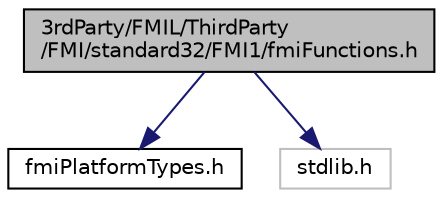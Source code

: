 digraph "3rdParty/FMIL/ThirdParty/FMI/standard32/FMI1/fmiFunctions.h"
{
  edge [fontname="Helvetica",fontsize="10",labelfontname="Helvetica",labelfontsize="10"];
  node [fontname="Helvetica",fontsize="10",shape=record];
  Node0 [label="3rdParty/FMIL/ThirdParty\l/FMI/standard32/FMI1/fmiFunctions.h",height=0.2,width=0.4,color="black", fillcolor="grey75", style="filled", fontcolor="black"];
  Node0 -> Node1 [color="midnightblue",fontsize="10",style="solid",fontname="Helvetica"];
  Node1 [label="fmiPlatformTypes.h",height=0.2,width=0.4,color="black", fillcolor="white", style="filled",URL="$d4/dcd/3rd_party_2_f_m_i_l_2_third_party_2_f_m_i_2standard32_2_f_m_i1_2fmi_platform_types_8h.html"];
  Node0 -> Node2 [color="midnightblue",fontsize="10",style="solid",fontname="Helvetica"];
  Node2 [label="stdlib.h",height=0.2,width=0.4,color="grey75", fillcolor="white", style="filled"];
}
